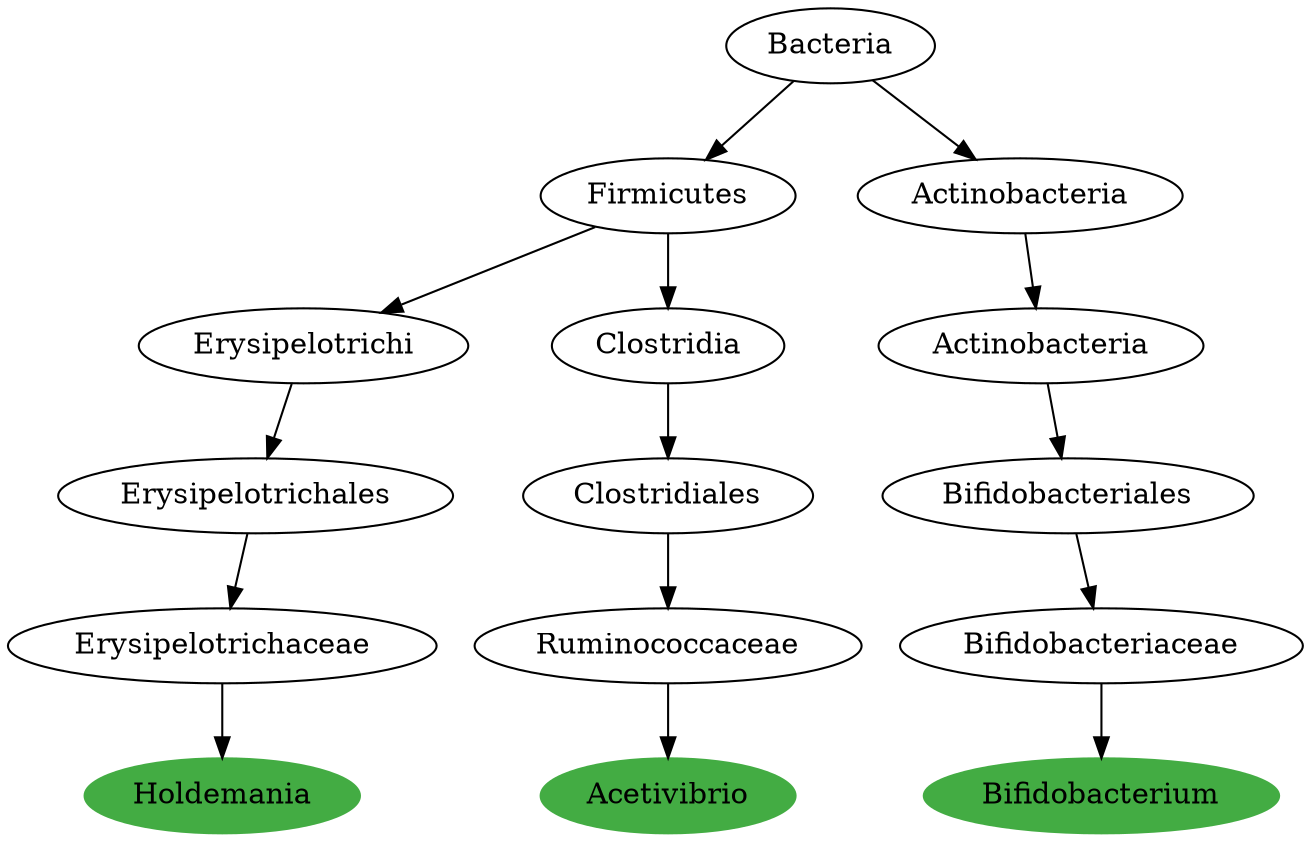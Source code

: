 digraph G { 
	ErysipelotrichaceaeHoldemania [label="Holdemania", color="#43AC43", style=filled];
	ErysipelotrichalesErysipelotrichaceae [label="Erysipelotrichaceae"];
	ErysipelotrichaceaeHoldemania [label="Holdemania"];
	ErysipelotrichalesErysipelotrichaceae -> ErysipelotrichaceaeHoldemania;
	ErysipelotrichiErysipelotrichales [label="Erysipelotrichales"];
	ErysipelotrichalesErysipelotrichaceae [label="Erysipelotrichaceae"];
	ErysipelotrichiErysipelotrichales -> ErysipelotrichalesErysipelotrichaceae;
	FirmicutesErysipelotrichi [label="Erysipelotrichi"];
	ErysipelotrichiErysipelotrichales [label="Erysipelotrichales"];
	FirmicutesErysipelotrichi -> ErysipelotrichiErysipelotrichales;
	BacteriaFirmicutes [label="Firmicutes"];
	FirmicutesErysipelotrichi [label="Erysipelotrichi"];
	BacteriaFirmicutes -> FirmicutesErysipelotrichi;
	Bacteria [label="Bacteria"];
	BacteriaFirmicutes [label="Firmicutes"];
	Bacteria -> BacteriaFirmicutes;
	RuminococcaceaeAcetivibrio [label="Acetivibrio", color="#43AC43", style=filled];
	ClostridialesRuminococcaceae [label="Ruminococcaceae"];
	RuminococcaceaeAcetivibrio [label="Acetivibrio"];
	ClostridialesRuminococcaceae -> RuminococcaceaeAcetivibrio;
	ClostridiaClostridiales [label="Clostridiales"];
	ClostridialesRuminococcaceae [label="Ruminococcaceae"];
	ClostridiaClostridiales -> ClostridialesRuminococcaceae;
	FirmicutesClostridia [label="Clostridia"];
	ClostridiaClostridiales [label="Clostridiales"];
	FirmicutesClostridia -> ClostridiaClostridiales;
	BacteriaFirmicutes [label="Firmicutes"];
	FirmicutesClostridia [label="Clostridia"];
	BacteriaFirmicutes -> FirmicutesClostridia;
	BifidobacteriaceaeBifidobacterium [label="Bifidobacterium", color="#43AC43", style=filled];
	BifidobacterialesBifidobacteriaceae [label="Bifidobacteriaceae"];
	BifidobacteriaceaeBifidobacterium [label="Bifidobacterium"];
	BifidobacterialesBifidobacteriaceae -> BifidobacteriaceaeBifidobacterium;
	ActinobacteriaBifidobacteriales [label="Bifidobacteriales"];
	BifidobacterialesBifidobacteriaceae [label="Bifidobacteriaceae"];
	ActinobacteriaBifidobacteriales -> BifidobacterialesBifidobacteriaceae;
	ActinobacteriaActinobacteria [label="Actinobacteria"];
	ActinobacteriaBifidobacteriales [label="Bifidobacteriales"];
	ActinobacteriaActinobacteria -> ActinobacteriaBifidobacteriales;
	BacteriaActinobacteria [label="Actinobacteria"];
	ActinobacteriaActinobacteria [label="Actinobacteria"];
	BacteriaActinobacteria -> ActinobacteriaActinobacteria;
	Bacteria [label="Bacteria"];
	BacteriaActinobacteria [label="Actinobacteria"];
	Bacteria -> BacteriaActinobacteria;

 }